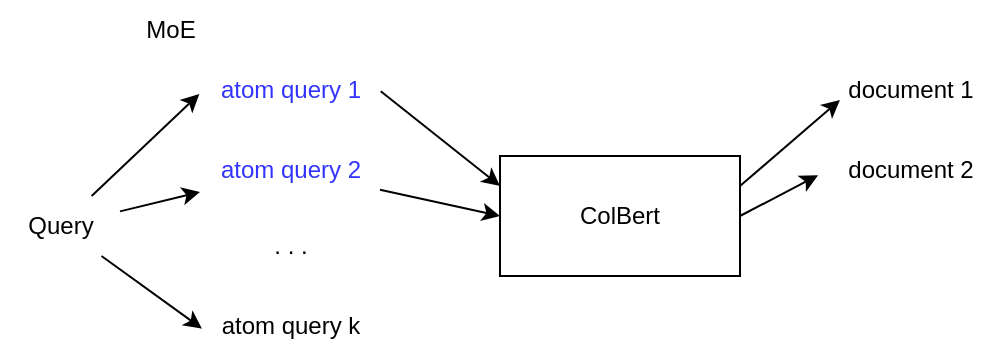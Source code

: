 <mxfile version="24.5.5" type="github">
  <diagram name="第 1 页" id="k4XM1uDWytTn-a5_3HSx">
    <mxGraphModel dx="875" dy="464" grid="1" gridSize="10" guides="1" tooltips="1" connect="1" arrows="1" fold="1" page="1" pageScale="1" pageWidth="827" pageHeight="1169" math="0" shadow="0">
      <root>
        <mxCell id="0" />
        <mxCell id="1" parent="0" />
        <mxCell id="Qx55tzAg4IxwZAtKrOwu-8" style="rounded=0;orthogonalLoop=1;jettySize=auto;html=1;" edge="1" parent="1" source="Qx55tzAg4IxwZAtKrOwu-1" target="Qx55tzAg4IxwZAtKrOwu-3">
          <mxGeometry relative="1" as="geometry" />
        </mxCell>
        <mxCell id="Qx55tzAg4IxwZAtKrOwu-1" value="Query" style="text;html=1;align=center;verticalAlign=middle;resizable=0;points=[];autosize=1;strokeColor=none;fillColor=none;" vertex="1" parent="1">
          <mxGeometry x="60" y="208" width="60" height="30" as="geometry" />
        </mxCell>
        <mxCell id="Qx55tzAg4IxwZAtKrOwu-12" style="rounded=0;orthogonalLoop=1;jettySize=auto;html=1;entryX=0;entryY=0.25;entryDx=0;entryDy=0;exitX=1.004;exitY=0.522;exitDx=0;exitDy=0;exitPerimeter=0;" edge="1" parent="1" source="Qx55tzAg4IxwZAtKrOwu-2" target="Qx55tzAg4IxwZAtKrOwu-11">
          <mxGeometry relative="1" as="geometry" />
        </mxCell>
        <mxCell id="Qx55tzAg4IxwZAtKrOwu-2" value="&lt;font color=&quot;#3333ff&quot;&gt;atom query 1&lt;/font&gt;" style="text;html=1;align=center;verticalAlign=middle;resizable=0;points=[];autosize=1;strokeColor=none;fillColor=none;" vertex="1" parent="1">
          <mxGeometry x="160" y="140" width="90" height="30" as="geometry" />
        </mxCell>
        <mxCell id="Qx55tzAg4IxwZAtKrOwu-13" value="" style="rounded=0;orthogonalLoop=1;jettySize=auto;html=1;entryX=0;entryY=0.5;entryDx=0;entryDy=0;" edge="1" parent="1" source="Qx55tzAg4IxwZAtKrOwu-3" target="Qx55tzAg4IxwZAtKrOwu-11">
          <mxGeometry relative="1" as="geometry" />
        </mxCell>
        <mxCell id="Qx55tzAg4IxwZAtKrOwu-3" value="&lt;font color=&quot;#3333ff&quot;&gt;atom query 2&lt;/font&gt;" style="text;html=1;align=center;verticalAlign=middle;resizable=0;points=[];autosize=1;strokeColor=none;fillColor=none;" vertex="1" parent="1">
          <mxGeometry x="160" y="180" width="90" height="30" as="geometry" />
        </mxCell>
        <mxCell id="Qx55tzAg4IxwZAtKrOwu-5" value="atom query k" style="text;html=1;align=center;verticalAlign=middle;resizable=0;points=[];autosize=1;strokeColor=none;fillColor=none;" vertex="1" parent="1">
          <mxGeometry x="160" y="258" width="90" height="30" as="geometry" />
        </mxCell>
        <mxCell id="Qx55tzAg4IxwZAtKrOwu-6" value=". . ." style="text;html=1;align=center;verticalAlign=middle;resizable=0;points=[];autosize=1;strokeColor=none;fillColor=none;" vertex="1" parent="1">
          <mxGeometry x="185" y="218" width="40" height="30" as="geometry" />
        </mxCell>
        <mxCell id="Qx55tzAg4IxwZAtKrOwu-7" style="rounded=0;orthogonalLoop=1;jettySize=auto;html=1;entryX=-0.004;entryY=0.567;entryDx=0;entryDy=0;entryPerimeter=0;" edge="1" parent="1" source="Qx55tzAg4IxwZAtKrOwu-1" target="Qx55tzAg4IxwZAtKrOwu-2">
          <mxGeometry relative="1" as="geometry" />
        </mxCell>
        <mxCell id="Qx55tzAg4IxwZAtKrOwu-9" style="rounded=0;orthogonalLoop=1;jettySize=auto;html=1;entryX=0.011;entryY=0.544;entryDx=0;entryDy=0;entryPerimeter=0;" edge="1" parent="1" source="Qx55tzAg4IxwZAtKrOwu-1" target="Qx55tzAg4IxwZAtKrOwu-5">
          <mxGeometry relative="1" as="geometry" />
        </mxCell>
        <mxCell id="Qx55tzAg4IxwZAtKrOwu-10" value="MoE" style="text;html=1;align=center;verticalAlign=middle;resizable=0;points=[];autosize=1;strokeColor=none;fillColor=none;" vertex="1" parent="1">
          <mxGeometry x="120" y="110" width="50" height="30" as="geometry" />
        </mxCell>
        <mxCell id="Qx55tzAg4IxwZAtKrOwu-17" style="rounded=0;orthogonalLoop=1;jettySize=auto;html=1;exitX=1;exitY=0.5;exitDx=0;exitDy=0;entryX=-0.011;entryY=0.589;entryDx=0;entryDy=0;entryPerimeter=0;" edge="1" parent="1" source="Qx55tzAg4IxwZAtKrOwu-11" target="Qx55tzAg4IxwZAtKrOwu-15">
          <mxGeometry relative="1" as="geometry" />
        </mxCell>
        <mxCell id="Qx55tzAg4IxwZAtKrOwu-11" value="ColBert" style="rounded=0;whiteSpace=wrap;html=1;" vertex="1" parent="1">
          <mxGeometry x="310" y="188" width="120" height="60" as="geometry" />
        </mxCell>
        <mxCell id="Qx55tzAg4IxwZAtKrOwu-14" value="document 1" style="text;html=1;align=center;verticalAlign=middle;resizable=0;points=[];autosize=1;strokeColor=none;fillColor=none;" vertex="1" parent="1">
          <mxGeometry x="470" y="140" width="90" height="30" as="geometry" />
        </mxCell>
        <mxCell id="Qx55tzAg4IxwZAtKrOwu-15" value="document 2" style="text;html=1;align=center;verticalAlign=middle;resizable=0;points=[];autosize=1;strokeColor=none;fillColor=none;" vertex="1" parent="1">
          <mxGeometry x="470" y="180" width="90" height="30" as="geometry" />
        </mxCell>
        <mxCell id="Qx55tzAg4IxwZAtKrOwu-16" style="rounded=0;orthogonalLoop=1;jettySize=auto;html=1;exitX=1;exitY=0.25;exitDx=0;exitDy=0;" edge="1" parent="1" source="Qx55tzAg4IxwZAtKrOwu-11">
          <mxGeometry relative="1" as="geometry">
            <mxPoint x="480" y="160" as="targetPoint" />
          </mxGeometry>
        </mxCell>
      </root>
    </mxGraphModel>
  </diagram>
</mxfile>
